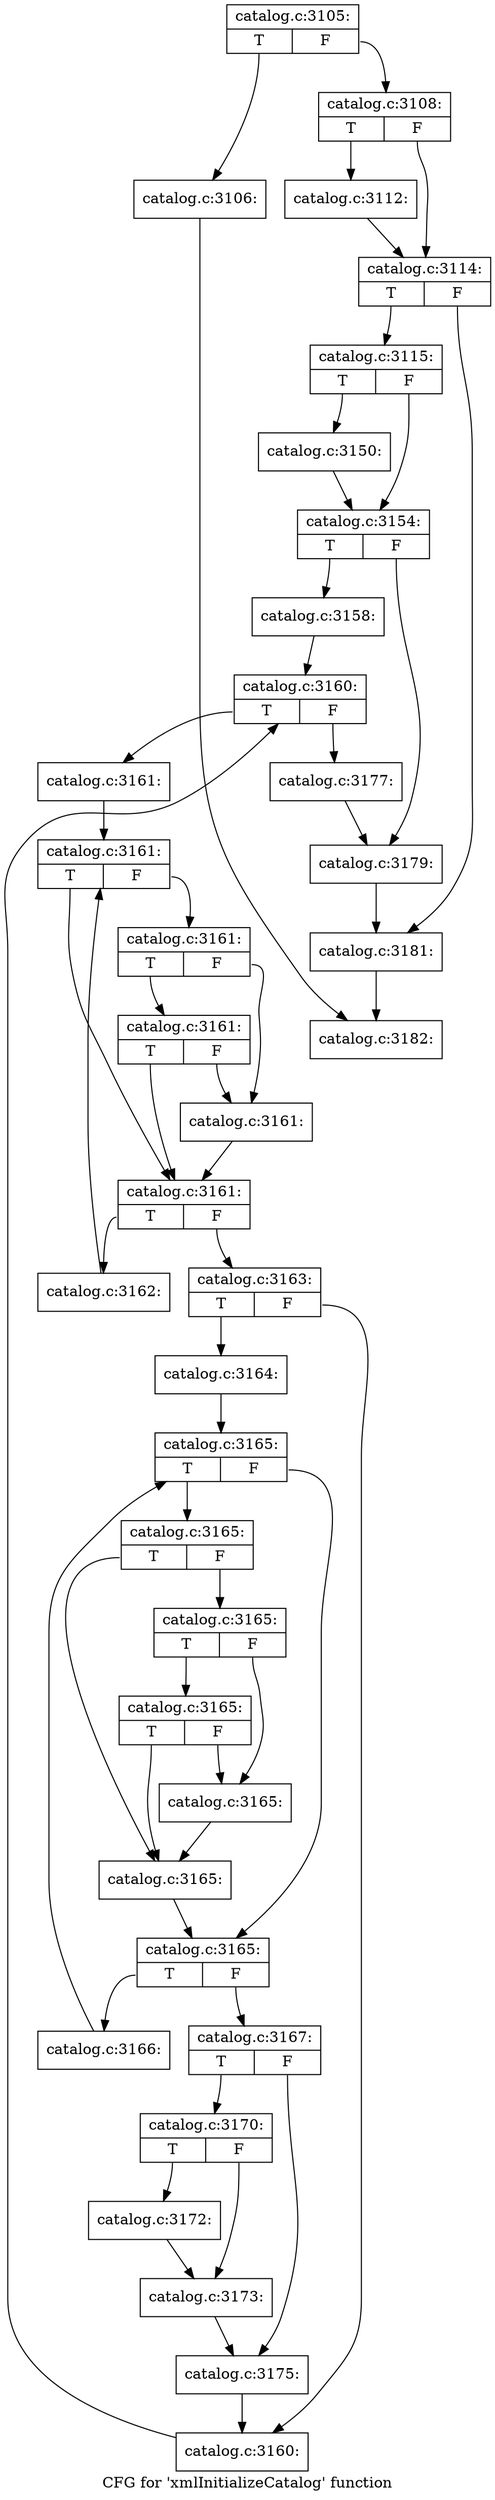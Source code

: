 digraph "CFG for 'xmlInitializeCatalog' function" {
	label="CFG for 'xmlInitializeCatalog' function";

	Node0x39049f0 [shape=record,label="{catalog.c:3105:|{<s0>T|<s1>F}}"];
	Node0x39049f0:s0 -> Node0x39080e0;
	Node0x39049f0:s1 -> Node0x39090c0;
	Node0x39080e0 [shape=record,label="{catalog.c:3106:}"];
	Node0x39080e0 -> Node0x3907af0;
	Node0x39090c0 [shape=record,label="{catalog.c:3108:|{<s0>T|<s1>F}}"];
	Node0x39090c0:s0 -> Node0x39095d0;
	Node0x39090c0:s1 -> Node0x3909800;
	Node0x39095d0 [shape=record,label="{catalog.c:3112:}"];
	Node0x39095d0 -> Node0x3909800;
	Node0x3909800 [shape=record,label="{catalog.c:3114:|{<s0>T|<s1>F}}"];
	Node0x3909800:s0 -> Node0x3909bd0;
	Node0x3909800:s1 -> Node0x3909dc0;
	Node0x3909bd0 [shape=record,label="{catalog.c:3115:|{<s0>T|<s1>F}}"];
	Node0x3909bd0:s0 -> Node0x390b9a0;
	Node0x3909bd0:s1 -> Node0x390b9f0;
	Node0x390b9a0 [shape=record,label="{catalog.c:3150:}"];
	Node0x390b9a0 -> Node0x390b9f0;
	Node0x390b9f0 [shape=record,label="{catalog.c:3154:|{<s0>T|<s1>F}}"];
	Node0x390b9f0:s0 -> Node0x390c270;
	Node0x390b9f0:s1 -> Node0x390c2c0;
	Node0x390c270 [shape=record,label="{catalog.c:3158:}"];
	Node0x390c270 -> Node0x390c990;
	Node0x390c990 [shape=record,label="{catalog.c:3160:|{<s0>T|<s1>F}}"];
	Node0x390c990:s0 -> Node0x390ce40;
	Node0x390c990:s1 -> Node0x390cbb0;
	Node0x390ce40 [shape=record,label="{catalog.c:3161:}"];
	Node0x390ce40 -> Node0x390cfc0;
	Node0x390cfc0 [shape=record,label="{catalog.c:3161:|{<s0>T|<s1>F}}"];
	Node0x390cfc0:s0 -> Node0x390d180;
	Node0x390cfc0:s1 -> Node0x390d220;
	Node0x390d220 [shape=record,label="{catalog.c:3161:|{<s0>T|<s1>F}}"];
	Node0x390d220:s0 -> Node0x390d4c0;
	Node0x390d220:s1 -> Node0x390d1d0;
	Node0x390d4c0 [shape=record,label="{catalog.c:3161:|{<s0>T|<s1>F}}"];
	Node0x390d4c0:s0 -> Node0x390d180;
	Node0x390d4c0:s1 -> Node0x390d1d0;
	Node0x390d1d0 [shape=record,label="{catalog.c:3161:}"];
	Node0x390d1d0 -> Node0x390d180;
	Node0x390d180 [shape=record,label="{catalog.c:3161:|{<s0>T|<s1>F}}"];
	Node0x390d180:s0 -> Node0x390d930;
	Node0x390d180:s1 -> Node0x390d100;
	Node0x390d930 [shape=record,label="{catalog.c:3162:}"];
	Node0x390d930 -> Node0x390cfc0;
	Node0x390d100 [shape=record,label="{catalog.c:3163:|{<s0>T|<s1>F}}"];
	Node0x390d100:s0 -> Node0x390df60;
	Node0x390d100:s1 -> Node0x390dfb0;
	Node0x390df60 [shape=record,label="{catalog.c:3164:}"];
	Node0x390df60 -> Node0x390e500;
	Node0x390e500 [shape=record,label="{catalog.c:3165:|{<s0>T|<s1>F}}"];
	Node0x390e500:s0 -> Node0x390e7f0;
	Node0x390e500:s1 -> Node0x390e7a0;
	Node0x390e7f0 [shape=record,label="{catalog.c:3165:|{<s0>T|<s1>F}}"];
	Node0x390e7f0:s0 -> Node0x390ebf0;
	Node0x390e7f0:s1 -> Node0x390ec90;
	Node0x390ec90 [shape=record,label="{catalog.c:3165:|{<s0>T|<s1>F}}"];
	Node0x390ec90:s0 -> Node0x390eef0;
	Node0x390ec90:s1 -> Node0x390ec40;
	Node0x390eef0 [shape=record,label="{catalog.c:3165:|{<s0>T|<s1>F}}"];
	Node0x390eef0:s0 -> Node0x390ebf0;
	Node0x390eef0:s1 -> Node0x390ec40;
	Node0x390ec40 [shape=record,label="{catalog.c:3165:}"];
	Node0x390ec40 -> Node0x390ebf0;
	Node0x390ebf0 [shape=record,label="{catalog.c:3165:}"];
	Node0x390ebf0 -> Node0x390e7a0;
	Node0x390e7a0 [shape=record,label="{catalog.c:3165:|{<s0>T|<s1>F}}"];
	Node0x390e7a0:s0 -> Node0x390f3a0;
	Node0x390e7a0:s1 -> Node0x390e720;
	Node0x390f3a0 [shape=record,label="{catalog.c:3166:}"];
	Node0x390f3a0 -> Node0x390e500;
	Node0x390e720 [shape=record,label="{catalog.c:3167:|{<s0>T|<s1>F}}"];
	Node0x390e720:s0 -> Node0x3832e20;
	Node0x390e720:s1 -> Node0x39103b0;
	Node0x3832e20 [shape=record,label="{catalog.c:3170:|{<s0>T|<s1>F}}"];
	Node0x3832e20:s0 -> Node0x39104e0;
	Node0x3832e20:s1 -> Node0x3910280;
	Node0x39104e0 [shape=record,label="{catalog.c:3172:}"];
	Node0x39104e0 -> Node0x3910280;
	Node0x3910280 [shape=record,label="{catalog.c:3173:}"];
	Node0x3910280 -> Node0x39103b0;
	Node0x39103b0 [shape=record,label="{catalog.c:3175:}"];
	Node0x39103b0 -> Node0x390dfb0;
	Node0x390dfb0 [shape=record,label="{catalog.c:3160:}"];
	Node0x390dfb0 -> Node0x390c990;
	Node0x390cbb0 [shape=record,label="{catalog.c:3177:}"];
	Node0x390cbb0 -> Node0x390c2c0;
	Node0x390c2c0 [shape=record,label="{catalog.c:3179:}"];
	Node0x390c2c0 -> Node0x3909dc0;
	Node0x3909dc0 [shape=record,label="{catalog.c:3181:}"];
	Node0x3909dc0 -> Node0x3907af0;
	Node0x3907af0 [shape=record,label="{catalog.c:3182:}"];
}

